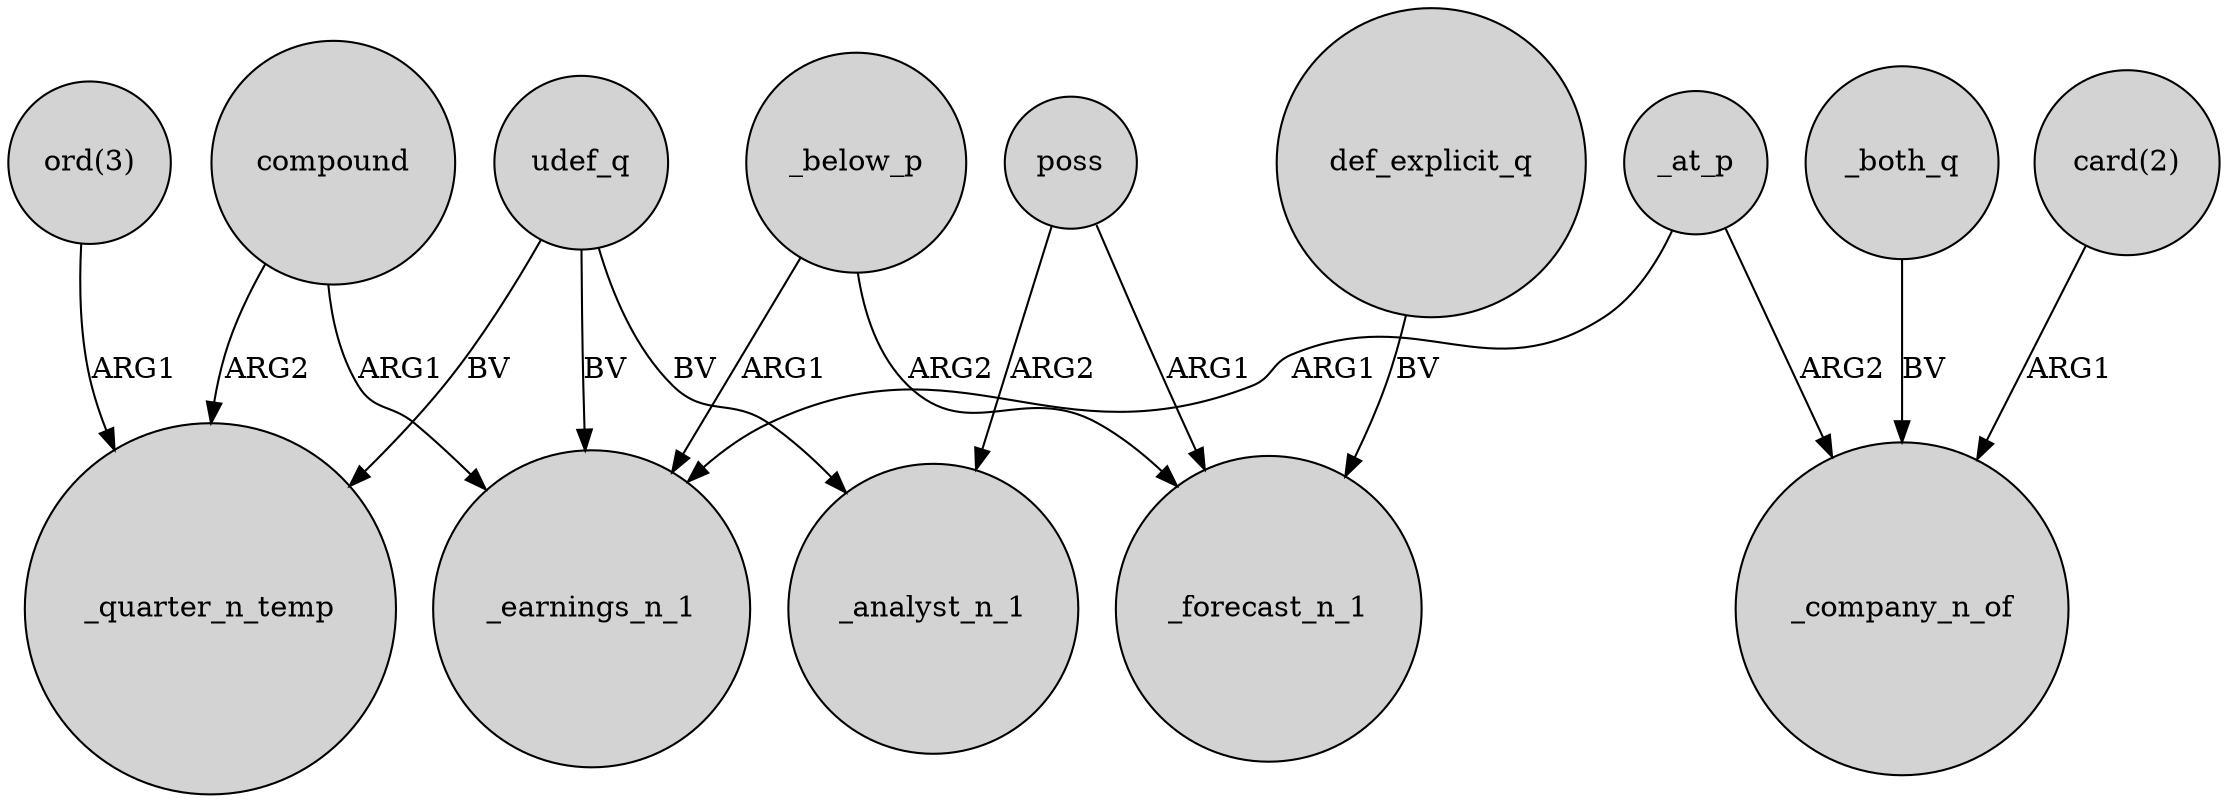 digraph {
	node [shape=circle style=filled]
	compound -> _earnings_n_1 [label=ARG1]
	_both_q -> _company_n_of [label=BV]
	"ord(3)" -> _quarter_n_temp [label=ARG1]
	compound -> _quarter_n_temp [label=ARG2]
	def_explicit_q -> _forecast_n_1 [label=BV]
	poss -> _forecast_n_1 [label=ARG1]
	_below_p -> _earnings_n_1 [label=ARG1]
	_below_p -> _forecast_n_1 [label=ARG2]
	udef_q -> _quarter_n_temp [label=BV]
	_at_p -> _earnings_n_1 [label=ARG1]
	poss -> _analyst_n_1 [label=ARG2]
	udef_q -> _analyst_n_1 [label=BV]
	_at_p -> _company_n_of [label=ARG2]
	"card(2)" -> _company_n_of [label=ARG1]
	udef_q -> _earnings_n_1 [label=BV]
}
